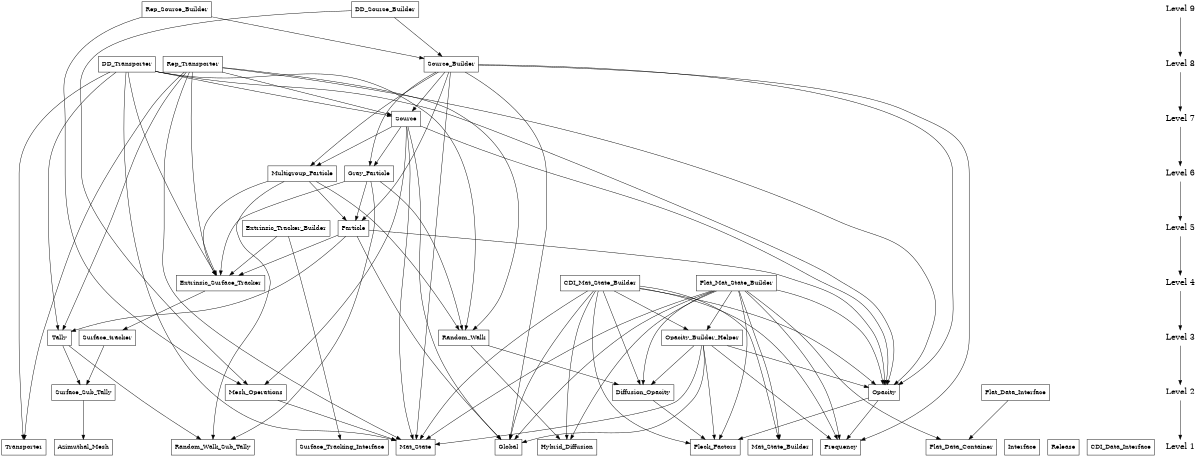 digraph imc_package_level {
    /* graph attributes */
    center=1;
    size="8,14";
    ranksep=1.25;

    /* nodes */
    node0 [shape=box, label="Rep_Source_Builder"];
    node1 [shape=box, label="Extrinsic_Tracker_Builder"];
    node2 [shape=box, label="Frequency"];
    node3 [shape=box, label="Interface"];
    node4 [shape=box, label="Surface_Sub_Tally"];
    node5 [shape=box, label="Gray_Particle"];
    node6 [shape=box, label="Random_Walk_Sub_Tally"];
    node7 [shape=box, label="Mat_State"];
    node8 [shape=box, label="Extrinsic_Surface_Tracker"];
    node9 [shape=box, label="Global"];
    node10 [shape=box, label="Mat_State_Builder"];
    node11 [shape=box, label="DD_Transporter"];
    node12 [shape=box, label="Random_Walk"];
    node13 [shape=box, label="Flat_Mat_State_Builder"];
    node14 [shape=box, label="Opacity_Builder_Helper"];
    node15 [shape=box, label="Diffusion_Opacity"];
    node16 [shape=box, label="Opacity"];
    node17 [shape=box, label="Mesh_Operations"];
    node18 [shape=box, label="Surface_Tracking_Interface"];
    node19 [shape=box, label="Transporter"];
    node20 [shape=box, label="Azimuthal_Mesh"];
    node21 [shape=box, label="Flat_Data_Container"];
    node22 [shape=box, label="Multigroup_Particle"];
    node23 [shape=box, label="Release"];
    node24 [shape=box, label="Hybrid_Diffusion"];
    node25 [shape=box, label="Source_Builder"];
    node26 [shape=box, label="Flat_Data_Interface"];
    node27 [shape=box, label="DD_Source_Builder"];
    node28 [shape=box, label="Surface_tracker"];
    node29 [shape=box, label="Source"];
    node30 [shape=box, label="Tally"];
    node31 [shape=box, label="CDI_Data_Interface"];
    node32 [shape=box, label="CDI_Mat_State_Builder"];
    node33 [shape=box, label="Rep_Transporter"];
    node34 [shape=box, label="Particle"];
    node35 [shape=box, label="Fleck_Factors"];

    /* level dependencies */
    node0 -> { node25  node17 };
    node1 -> { node8  node18 };
    node2 -> {};
    node3 -> {};
    node4 -> { node20 };
    node5 -> { node34  node12  node8  node6 };
    node6 -> {};
    node7 -> {};
    node8 -> { node28 };
    node9 -> {};
    node10 -> {};
    node11 -> { node19  node16  node7  node29  node30  node12  node8 };
    node12 -> { node24  node15 };
    node13 -> { node10  node21  node7  node16  node15  node2  node24  node9  node14  node35 };
    node14 -> { node2  node16  node35  node15  node7  node9  node2  node16  node35  node15  node7  node9 };
    node15 -> { node35 };
    node16 -> { node2  node35 };
    node17 -> { node7 };
    node18 -> {};
    node19 -> {};
    node20 -> {};
    node21 -> {};
    node22 -> { node34  node12  node8  node6 };
    node23 -> {};
    node24 -> {};
    node25 -> { node34  node9  node29  node7  node16  node5  node22  node2 };
    node26 -> { node21 };
    node27 -> { node25  node17 };
    node28 -> { node4 };
    node29 -> { node17  node9  node16  node7  node5  node22 };
    node30 -> { node6  node4 };
    node31 -> {};
    node32 -> { node10  node2  node16  node7  node15  node24  node9  node14  node35 };
    node33 -> { node19  node16  node7  node29  node30  node12  node8 };
    node34 -> { node16  node30  node8  node9 };
    node35 -> {};

    /* Levels */
    l9 [shape=plaintext, label="Level 9", fontsize=18];
    l8 [shape=plaintext, label="Level 8", fontsize=18];
    l7 [shape=plaintext, label="Level 7", fontsize=18];
    l6 [shape=plaintext, label="Level 6", fontsize=18];
    l5 [shape=plaintext, label="Level 5", fontsize=18];
    l4 [shape=plaintext, label="Level 4", fontsize=18];
    l3 [shape=plaintext, label="Level 3", fontsize=18];
    l2 [shape=plaintext, label="Level 2", fontsize=18];
    l1 [shape=plaintext, label="Level 1", fontsize=18];

    l9 -> l8 -> l7 -> l6 -> l5 -> l4 -> l3 -> l2 -> l1

    {rank=same; l1 node2 node3 node6 node7 node9 node10 node18 node19 node20 node21 node23 node24 node31 node35};
    {rank=same; l2 node4 node15 node16 node17 node26};
    {rank=same; l3 node12 node14 node28 node30};
    {rank=same; l4 node8 node13 node32};
    {rank=same; l5 node1 node34};
    {rank=same; l6 node5 node22};
    {rank=same; l7 node29};
    {rank=same; l8 node11 node25 node33};
    {rank=same; l9 node0 node27};

}